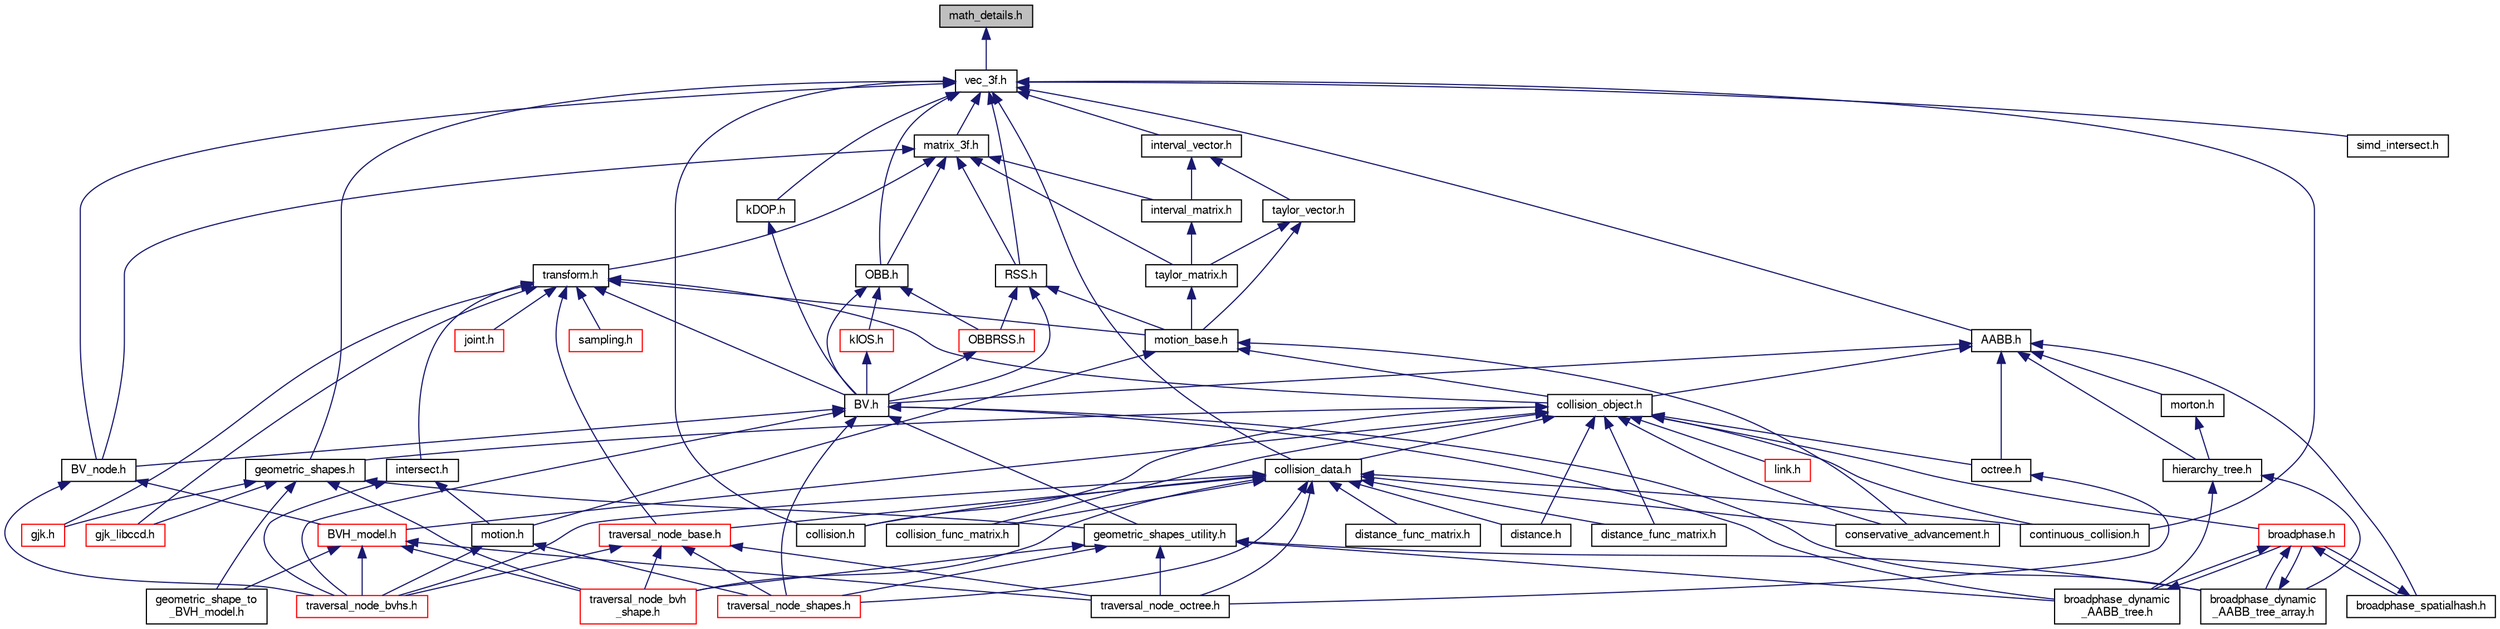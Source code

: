 digraph "math_details.h"
{
  edge [fontname="FreeSans",fontsize="10",labelfontname="FreeSans",labelfontsize="10"];
  node [fontname="FreeSans",fontsize="10",shape=record];
  Node1 [label="math_details.h",height=0.2,width=0.4,color="black", fillcolor="grey75", style="filled" fontcolor="black"];
  Node1 -> Node2 [dir="back",color="midnightblue",fontsize="10",style="solid",fontname="FreeSans"];
  Node2 [label="vec_3f.h",height=0.2,width=0.4,color="black", fillcolor="white", style="filled",URL="$a00318.html"];
  Node2 -> Node3 [dir="back",color="midnightblue",fontsize="10",style="solid",fontname="FreeSans"];
  Node3 [label="matrix_3f.h",height=0.2,width=0.4,color="black", fillcolor="white", style="filled",URL="$a00285.html"];
  Node3 -> Node4 [dir="back",color="midnightblue",fontsize="10",style="solid",fontname="FreeSans"];
  Node4 [label="transform.h",height=0.2,width=0.4,color="black", fillcolor="white", style="filled",URL="$a00310.html"];
  Node4 -> Node5 [dir="back",color="midnightblue",fontsize="10",style="solid",fontname="FreeSans"];
  Node5 [label="joint.h",height=0.2,width=0.4,color="red", fillcolor="white", style="filled",URL="$a00277.html"];
  Node4 -> Node6 [dir="back",color="midnightblue",fontsize="10",style="solid",fontname="FreeSans"];
  Node6 [label="collision_object.h",height=0.2,width=0.4,color="black", fillcolor="white", style="filled",URL="$a00249.html"];
  Node6 -> Node7 [dir="back",color="midnightblue",fontsize="10",style="solid",fontname="FreeSans"];
  Node7 [label="link.h",height=0.2,width=0.4,color="red", fillcolor="white", style="filled",URL="$a00282.html"];
  Node6 -> Node8 [dir="back",color="midnightblue",fontsize="10",style="solid",fontname="FreeSans"];
  Node8 [label="broadphase.h",height=0.2,width=0.4,color="red", fillcolor="white", style="filled",URL="$a00227.html"];
  Node8 -> Node9 [dir="back",color="midnightblue",fontsize="10",style="solid",fontname="FreeSans"];
  Node9 [label="broadphase_spatialhash.h",height=0.2,width=0.4,color="black", fillcolor="white", style="filled",URL="$a00233.html"];
  Node9 -> Node8 [dir="back",color="midnightblue",fontsize="10",style="solid",fontname="FreeSans"];
  Node8 -> Node10 [dir="back",color="midnightblue",fontsize="10",style="solid",fontname="FreeSans"];
  Node10 [label="broadphase_dynamic\l_AABB_tree.h",height=0.2,width=0.4,color="black", fillcolor="white", style="filled",URL="$a00229.html"];
  Node10 -> Node8 [dir="back",color="midnightblue",fontsize="10",style="solid",fontname="FreeSans"];
  Node8 -> Node11 [dir="back",color="midnightblue",fontsize="10",style="solid",fontname="FreeSans"];
  Node11 [label="broadphase_dynamic\l_AABB_tree_array.h",height=0.2,width=0.4,color="black", fillcolor="white", style="filled",URL="$a00230.html"];
  Node11 -> Node8 [dir="back",color="midnightblue",fontsize="10",style="solid",fontname="FreeSans"];
  Node6 -> Node12 [dir="back",color="midnightblue",fontsize="10",style="solid",fontname="FreeSans"];
  Node12 [label="geometric_shapes.h",height=0.2,width=0.4,color="black", fillcolor="white", style="filled",URL="$a00261.html"];
  Node12 -> Node13 [dir="back",color="midnightblue",fontsize="10",style="solid",fontname="FreeSans"];
  Node13 [label="geometric_shapes_utility.h",height=0.2,width=0.4,color="black", fillcolor="white", style="filled",URL="$a00262.html"];
  Node13 -> Node10 [dir="back",color="midnightblue",fontsize="10",style="solid",fontname="FreeSans"];
  Node13 -> Node11 [dir="back",color="midnightblue",fontsize="10",style="solid",fontname="FreeSans"];
  Node13 -> Node14 [dir="back",color="midnightblue",fontsize="10",style="solid",fontname="FreeSans"];
  Node14 [label="traversal_node_bvh\l_shape.h",height=0.2,width=0.4,color="red", fillcolor="white", style="filled",URL="$a00312.html"];
  Node13 -> Node15 [dir="back",color="midnightblue",fontsize="10",style="solid",fontname="FreeSans"];
  Node15 [label="traversal_node_octree.h",height=0.2,width=0.4,color="black", fillcolor="white", style="filled",URL="$a00314.html"];
  Node13 -> Node16 [dir="back",color="midnightblue",fontsize="10",style="solid",fontname="FreeSans"];
  Node16 [label="traversal_node_shapes.h",height=0.2,width=0.4,color="red", fillcolor="white", style="filled",URL="$a00316.html"];
  Node12 -> Node17 [dir="back",color="midnightblue",fontsize="10",style="solid",fontname="FreeSans"];
  Node17 [label="gjk.h",height=0.2,width=0.4,color="red", fillcolor="white", style="filled",URL="$a00263.html"];
  Node12 -> Node18 [dir="back",color="midnightblue",fontsize="10",style="solid",fontname="FreeSans"];
  Node18 [label="gjk_libccd.h",height=0.2,width=0.4,color="red", fillcolor="white", style="filled",URL="$a00264.html"];
  Node12 -> Node19 [dir="back",color="midnightblue",fontsize="10",style="solid",fontname="FreeSans"];
  Node19 [label="geometric_shape_to\l_BVH_model.h",height=0.2,width=0.4,color="black", fillcolor="white", style="filled",URL="$a00260.html"];
  Node12 -> Node14 [dir="back",color="midnightblue",fontsize="10",style="solid",fontname="FreeSans"];
  Node6 -> Node20 [dir="back",color="midnightblue",fontsize="10",style="solid",fontname="FreeSans"];
  Node20 [label="BVH_model.h",height=0.2,width=0.4,color="red", fillcolor="white", style="filled",URL="$a00242.html"];
  Node20 -> Node21 [dir="back",color="midnightblue",fontsize="10",style="solid",fontname="FreeSans"];
  Node21 [label="traversal_node_bvhs.h",height=0.2,width=0.4,color="red", fillcolor="white", style="filled",URL="$a00313.html"];
  Node20 -> Node19 [dir="back",color="midnightblue",fontsize="10",style="solid",fontname="FreeSans"];
  Node20 -> Node14 [dir="back",color="midnightblue",fontsize="10",style="solid",fontname="FreeSans"];
  Node20 -> Node15 [dir="back",color="midnightblue",fontsize="10",style="solid",fontname="FreeSans"];
  Node6 -> Node22 [dir="back",color="midnightblue",fontsize="10",style="solid",fontname="FreeSans"];
  Node22 [label="conservative_advancement.h",height=0.2,width=0.4,color="black", fillcolor="white", style="filled",URL="$a00250.html"];
  Node6 -> Node23 [dir="back",color="midnightblue",fontsize="10",style="solid",fontname="FreeSans"];
  Node23 [label="collision_data.h",height=0.2,width=0.4,color="black", fillcolor="white", style="filled",URL="$a00246.html"];
  Node23 -> Node22 [dir="back",color="midnightblue",fontsize="10",style="solid",fontname="FreeSans"];
  Node23 -> Node24 [dir="back",color="midnightblue",fontsize="10",style="solid",fontname="FreeSans"];
  Node24 [label="collision.h",height=0.2,width=0.4,color="black", fillcolor="white", style="filled",URL="$a00245.html"];
  Node23 -> Node25 [dir="back",color="midnightblue",fontsize="10",style="solid",fontname="FreeSans"];
  Node25 [label="collision_func_matrix.h",height=0.2,width=0.4,color="black", fillcolor="white", style="filled",URL="$a00247.html"];
  Node23 -> Node26 [dir="back",color="midnightblue",fontsize="10",style="solid",fontname="FreeSans"];
  Node26 [label="traversal_node_base.h",height=0.2,width=0.4,color="red", fillcolor="white", style="filled",URL="$a00311.html"];
  Node26 -> Node21 [dir="back",color="midnightblue",fontsize="10",style="solid",fontname="FreeSans"];
  Node26 -> Node14 [dir="back",color="midnightblue",fontsize="10",style="solid",fontname="FreeSans"];
  Node26 -> Node15 [dir="back",color="midnightblue",fontsize="10",style="solid",fontname="FreeSans"];
  Node26 -> Node16 [dir="back",color="midnightblue",fontsize="10",style="solid",fontname="FreeSans"];
  Node23 -> Node21 [dir="back",color="midnightblue",fontsize="10",style="solid",fontname="FreeSans"];
  Node23 -> Node27 [dir="back",color="midnightblue",fontsize="10",style="solid",fontname="FreeSans"];
  Node27 [label="continuous_collision.h",height=0.2,width=0.4,color="black", fillcolor="white", style="filled",URL="$a00251.html"];
  Node23 -> Node28 [dir="back",color="midnightblue",fontsize="10",style="solid",fontname="FreeSans"];
  Node28 [label="distance.h",height=0.2,width=0.4,color="black", fillcolor="white", style="filled",URL="$a00254.html"];
  Node23 -> Node29 [dir="back",color="midnightblue",fontsize="10",style="solid",fontname="FreeSans"];
  Node29 [label="distance_func_matrix.h",height=0.2,width=0.4,color="black", fillcolor="white", style="filled",URL="$a00255.html"];
  Node23 -> Node14 [dir="back",color="midnightblue",fontsize="10",style="solid",fontname="FreeSans"];
  Node23 -> Node15 [dir="back",color="midnightblue",fontsize="10",style="solid",fontname="FreeSans"];
  Node23 -> Node16 [dir="back",color="midnightblue",fontsize="10",style="solid",fontname="FreeSans"];
  Node23 -> Node30 [dir="back",color="midnightblue",fontsize="10",style="solid",fontname="FreeSans"];
  Node30 [label="distance_func_matrix.h",height=0.2,width=0.4,color="black", fillcolor="white", style="filled",URL="$a00256.html"];
  Node6 -> Node24 [dir="back",color="midnightblue",fontsize="10",style="solid",fontname="FreeSans"];
  Node6 -> Node25 [dir="back",color="midnightblue",fontsize="10",style="solid",fontname="FreeSans"];
  Node6 -> Node27 [dir="back",color="midnightblue",fontsize="10",style="solid",fontname="FreeSans"];
  Node6 -> Node28 [dir="back",color="midnightblue",fontsize="10",style="solid",fontname="FreeSans"];
  Node6 -> Node29 [dir="back",color="midnightblue",fontsize="10",style="solid",fontname="FreeSans"];
  Node6 -> Node31 [dir="back",color="midnightblue",fontsize="10",style="solid",fontname="FreeSans"];
  Node31 [label="octree.h",height=0.2,width=0.4,color="black", fillcolor="white", style="filled",URL="$a00300.html"];
  Node31 -> Node15 [dir="back",color="midnightblue",fontsize="10",style="solid",fontname="FreeSans"];
  Node4 -> Node32 [dir="back",color="midnightblue",fontsize="10",style="solid",fontname="FreeSans"];
  Node32 [label="motion_base.h",height=0.2,width=0.4,color="black", fillcolor="white", style="filled",URL="$a00290.html"];
  Node32 -> Node6 [dir="back",color="midnightblue",fontsize="10",style="solid",fontname="FreeSans"];
  Node32 -> Node22 [dir="back",color="midnightblue",fontsize="10",style="solid",fontname="FreeSans"];
  Node32 -> Node33 [dir="back",color="midnightblue",fontsize="10",style="solid",fontname="FreeSans"];
  Node33 [label="motion.h",height=0.2,width=0.4,color="black", fillcolor="white", style="filled",URL="$a00289.html"];
  Node33 -> Node21 [dir="back",color="midnightblue",fontsize="10",style="solid",fontname="FreeSans"];
  Node33 -> Node16 [dir="back",color="midnightblue",fontsize="10",style="solid",fontname="FreeSans"];
  Node4 -> Node34 [dir="back",color="midnightblue",fontsize="10",style="solid",fontname="FreeSans"];
  Node34 [label="BV.h",height=0.2,width=0.4,color="black", fillcolor="white", style="filled",URL="$a00236.html"];
  Node34 -> Node10 [dir="back",color="midnightblue",fontsize="10",style="solid",fontname="FreeSans"];
  Node34 -> Node13 [dir="back",color="midnightblue",fontsize="10",style="solid",fontname="FreeSans"];
  Node34 -> Node11 [dir="back",color="midnightblue",fontsize="10",style="solid",fontname="FreeSans"];
  Node34 -> Node35 [dir="back",color="midnightblue",fontsize="10",style="solid",fontname="FreeSans"];
  Node35 [label="BV_node.h",height=0.2,width=0.4,color="black", fillcolor="white", style="filled",URL="$a00238.html"];
  Node35 -> Node20 [dir="back",color="midnightblue",fontsize="10",style="solid",fontname="FreeSans"];
  Node35 -> Node21 [dir="back",color="midnightblue",fontsize="10",style="solid",fontname="FreeSans"];
  Node34 -> Node21 [dir="back",color="midnightblue",fontsize="10",style="solid",fontname="FreeSans"];
  Node34 -> Node16 [dir="back",color="midnightblue",fontsize="10",style="solid",fontname="FreeSans"];
  Node4 -> Node36 [dir="back",color="midnightblue",fontsize="10",style="solid",fontname="FreeSans"];
  Node36 [label="intersect.h",height=0.2,width=0.4,color="black", fillcolor="white", style="filled",URL="$a00272.html"];
  Node36 -> Node33 [dir="back",color="midnightblue",fontsize="10",style="solid",fontname="FreeSans"];
  Node36 -> Node21 [dir="back",color="midnightblue",fontsize="10",style="solid",fontname="FreeSans"];
  Node4 -> Node26 [dir="back",color="midnightblue",fontsize="10",style="solid",fontname="FreeSans"];
  Node4 -> Node37 [dir="back",color="midnightblue",fontsize="10",style="solid",fontname="FreeSans"];
  Node37 [label="sampling.h",height=0.2,width=0.4,color="red", fillcolor="white", style="filled",URL="$a00303.html"];
  Node4 -> Node17 [dir="back",color="midnightblue",fontsize="10",style="solid",fontname="FreeSans"];
  Node4 -> Node18 [dir="back",color="midnightblue",fontsize="10",style="solid",fontname="FreeSans"];
  Node3 -> Node38 [dir="back",color="midnightblue",fontsize="10",style="solid",fontname="FreeSans"];
  Node38 [label="taylor_matrix.h",height=0.2,width=0.4,color="black", fillcolor="white", style="filled",URL="$a00307.html"];
  Node38 -> Node32 [dir="back",color="midnightblue",fontsize="10",style="solid",fontname="FreeSans"];
  Node3 -> Node39 [dir="back",color="midnightblue",fontsize="10",style="solid",fontname="FreeSans"];
  Node39 [label="interval_matrix.h",height=0.2,width=0.4,color="black", fillcolor="white", style="filled",URL="$a00274.html"];
  Node39 -> Node38 [dir="back",color="midnightblue",fontsize="10",style="solid",fontname="FreeSans"];
  Node3 -> Node40 [dir="back",color="midnightblue",fontsize="10",style="solid",fontname="FreeSans"];
  Node40 [label="RSS.h",height=0.2,width=0.4,color="black", fillcolor="white", style="filled",URL="$a00302.html"];
  Node40 -> Node32 [dir="back",color="midnightblue",fontsize="10",style="solid",fontname="FreeSans"];
  Node40 -> Node34 [dir="back",color="midnightblue",fontsize="10",style="solid",fontname="FreeSans"];
  Node40 -> Node41 [dir="back",color="midnightblue",fontsize="10",style="solid",fontname="FreeSans"];
  Node41 [label="OBBRSS.h",height=0.2,width=0.4,color="red", fillcolor="white", style="filled",URL="$a00299.html"];
  Node41 -> Node34 [dir="back",color="midnightblue",fontsize="10",style="solid",fontname="FreeSans"];
  Node3 -> Node42 [dir="back",color="midnightblue",fontsize="10",style="solid",fontname="FreeSans"];
  Node42 [label="OBB.h",height=0.2,width=0.4,color="black", fillcolor="white", style="filled",URL="$a00297.html"];
  Node42 -> Node34 [dir="back",color="midnightblue",fontsize="10",style="solid",fontname="FreeSans"];
  Node42 -> Node41 [dir="back",color="midnightblue",fontsize="10",style="solid",fontname="FreeSans"];
  Node42 -> Node43 [dir="back",color="midnightblue",fontsize="10",style="solid",fontname="FreeSans"];
  Node43 [label="kIOS.h",height=0.2,width=0.4,color="red", fillcolor="white", style="filled",URL="$a00280.html"];
  Node43 -> Node34 [dir="back",color="midnightblue",fontsize="10",style="solid",fontname="FreeSans"];
  Node3 -> Node35 [dir="back",color="midnightblue",fontsize="10",style="solid",fontname="FreeSans"];
  Node2 -> Node44 [dir="back",color="midnightblue",fontsize="10",style="solid",fontname="FreeSans"];
  Node44 [label="AABB.h",height=0.2,width=0.4,color="black", fillcolor="white", style="filled",URL="$a00226.html"];
  Node44 -> Node6 [dir="back",color="midnightblue",fontsize="10",style="solid",fontname="FreeSans"];
  Node44 -> Node9 [dir="back",color="midnightblue",fontsize="10",style="solid",fontname="FreeSans"];
  Node44 -> Node45 [dir="back",color="midnightblue",fontsize="10",style="solid",fontname="FreeSans"];
  Node45 [label="hierarchy_tree.h",height=0.2,width=0.4,color="black", fillcolor="white", style="filled",URL="$a00267.html"];
  Node45 -> Node10 [dir="back",color="midnightblue",fontsize="10",style="solid",fontname="FreeSans"];
  Node45 -> Node11 [dir="back",color="midnightblue",fontsize="10",style="solid",fontname="FreeSans"];
  Node44 -> Node46 [dir="back",color="midnightblue",fontsize="10",style="solid",fontname="FreeSans"];
  Node46 [label="morton.h",height=0.2,width=0.4,color="black", fillcolor="white", style="filled",URL="$a00288.html"];
  Node46 -> Node45 [dir="back",color="midnightblue",fontsize="10",style="solid",fontname="FreeSans"];
  Node44 -> Node34 [dir="back",color="midnightblue",fontsize="10",style="solid",fontname="FreeSans"];
  Node44 -> Node31 [dir="back",color="midnightblue",fontsize="10",style="solid",fontname="FreeSans"];
  Node2 -> Node47 [dir="back",color="midnightblue",fontsize="10",style="solid",fontname="FreeSans"];
  Node47 [label="interval_vector.h",height=0.2,width=0.4,color="black", fillcolor="white", style="filled",URL="$a00276.html"];
  Node47 -> Node48 [dir="back",color="midnightblue",fontsize="10",style="solid",fontname="FreeSans"];
  Node48 [label="taylor_vector.h",height=0.2,width=0.4,color="black", fillcolor="white", style="filled",URL="$a00309.html"];
  Node48 -> Node38 [dir="back",color="midnightblue",fontsize="10",style="solid",fontname="FreeSans"];
  Node48 -> Node32 [dir="back",color="midnightblue",fontsize="10",style="solid",fontname="FreeSans"];
  Node47 -> Node39 [dir="back",color="midnightblue",fontsize="10",style="solid",fontname="FreeSans"];
  Node2 -> Node40 [dir="back",color="midnightblue",fontsize="10",style="solid",fontname="FreeSans"];
  Node2 -> Node49 [dir="back",color="midnightblue",fontsize="10",style="solid",fontname="FreeSans"];
  Node49 [label="kDOP.h",height=0.2,width=0.4,color="black", fillcolor="white", style="filled",URL="$a00279.html"];
  Node49 -> Node34 [dir="back",color="midnightblue",fontsize="10",style="solid",fontname="FreeSans"];
  Node2 -> Node42 [dir="back",color="midnightblue",fontsize="10",style="solid",fontname="FreeSans"];
  Node2 -> Node12 [dir="back",color="midnightblue",fontsize="10",style="solid",fontname="FreeSans"];
  Node2 -> Node35 [dir="back",color="midnightblue",fontsize="10",style="solid",fontname="FreeSans"];
  Node2 -> Node23 [dir="back",color="midnightblue",fontsize="10",style="solid",fontname="FreeSans"];
  Node2 -> Node24 [dir="back",color="midnightblue",fontsize="10",style="solid",fontname="FreeSans"];
  Node2 -> Node27 [dir="back",color="midnightblue",fontsize="10",style="solid",fontname="FreeSans"];
  Node2 -> Node50 [dir="back",color="midnightblue",fontsize="10",style="solid",fontname="FreeSans"];
  Node50 [label="simd_intersect.h",height=0.2,width=0.4,color="black", fillcolor="white", style="filled",URL="$a00304.html"];
}

